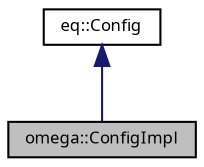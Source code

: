 digraph G
{
  bgcolor="transparent";
  edge [fontname="FreeSans.ttf",fontsize="8",labelfontname="FreeSans.ttf",labelfontsize="8"];
  node [fontname="FreeSans.ttf",fontsize="8",shape=record];
  Node1 [label="omega::ConfigImpl",height=0.2,width=0.4,color="black", fillcolor="grey75", style="filled" fontcolor="black"];
  Node2 -> Node1 [dir=back,color="midnightblue",fontsize="8",style="solid",fontname="FreeSans.ttf"];
  Node2 [label="eq::Config",height=0.2,width=0.4,color="black",URL="$classeq_1_1_config.html"];
}
